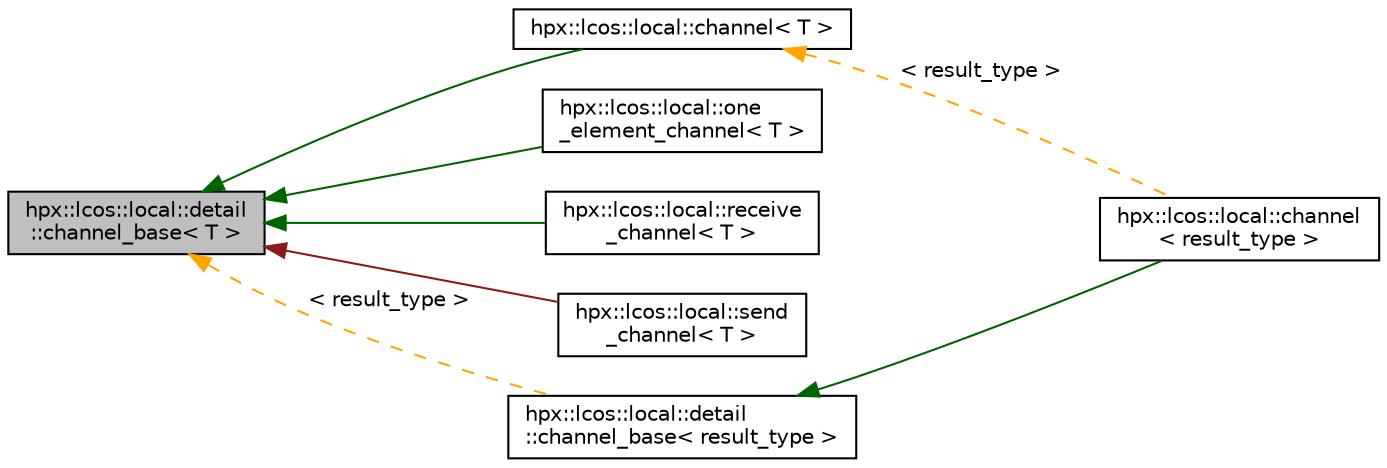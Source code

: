 digraph "hpx::lcos::local::detail::channel_base&lt; T &gt;"
{
  edge [fontname="Helvetica",fontsize="10",labelfontname="Helvetica",labelfontsize="10"];
  node [fontname="Helvetica",fontsize="10",shape=record];
  rankdir="LR";
  Node0 [label="hpx::lcos::local::detail\l::channel_base\< T \>",height=0.2,width=0.4,color="black", fillcolor="grey75", style="filled", fontcolor="black"];
  Node0 -> Node1 [dir="back",color="darkgreen",fontsize="10",style="solid",fontname="Helvetica"];
  Node1 [label="hpx::lcos::local::channel\< T \>",height=0.2,width=0.4,color="black", fillcolor="white", style="filled",URL="$d5/d55/classhpx_1_1lcos_1_1local_1_1channel.html"];
  Node1 -> Node2 [dir="back",color="orange",fontsize="10",style="dashed",label=" \< result_type \>" ,fontname="Helvetica"];
  Node2 [label="hpx::lcos::local::channel\l\< result_type \>",height=0.2,width=0.4,color="black", fillcolor="white", style="filled",URL="$d5/d55/classhpx_1_1lcos_1_1local_1_1channel.html"];
  Node0 -> Node3 [dir="back",color="darkgreen",fontsize="10",style="solid",fontname="Helvetica"];
  Node3 [label="hpx::lcos::local::one\l_element_channel\< T \>",height=0.2,width=0.4,color="black", fillcolor="white", style="filled",URL="$d2/daf/classhpx_1_1lcos_1_1local_1_1one__element__channel.html"];
  Node0 -> Node4 [dir="back",color="darkgreen",fontsize="10",style="solid",fontname="Helvetica"];
  Node4 [label="hpx::lcos::local::receive\l_channel\< T \>",height=0.2,width=0.4,color="black", fillcolor="white", style="filled",URL="$d9/d37/classhpx_1_1lcos_1_1local_1_1receive__channel.html"];
  Node0 -> Node5 [dir="back",color="firebrick4",fontsize="10",style="solid",fontname="Helvetica"];
  Node5 [label="hpx::lcos::local::send\l_channel\< T \>",height=0.2,width=0.4,color="black", fillcolor="white", style="filled",URL="$d5/d77/classhpx_1_1lcos_1_1local_1_1send__channel.html"];
  Node0 -> Node6 [dir="back",color="orange",fontsize="10",style="dashed",label=" \< result_type \>" ,fontname="Helvetica"];
  Node6 [label="hpx::lcos::local::detail\l::channel_base\< result_type \>",height=0.2,width=0.4,color="black", fillcolor="white", style="filled",URL="$de/d49/classhpx_1_1lcos_1_1local_1_1detail_1_1channel__base.html"];
  Node6 -> Node2 [dir="back",color="darkgreen",fontsize="10",style="solid",fontname="Helvetica"];
}
